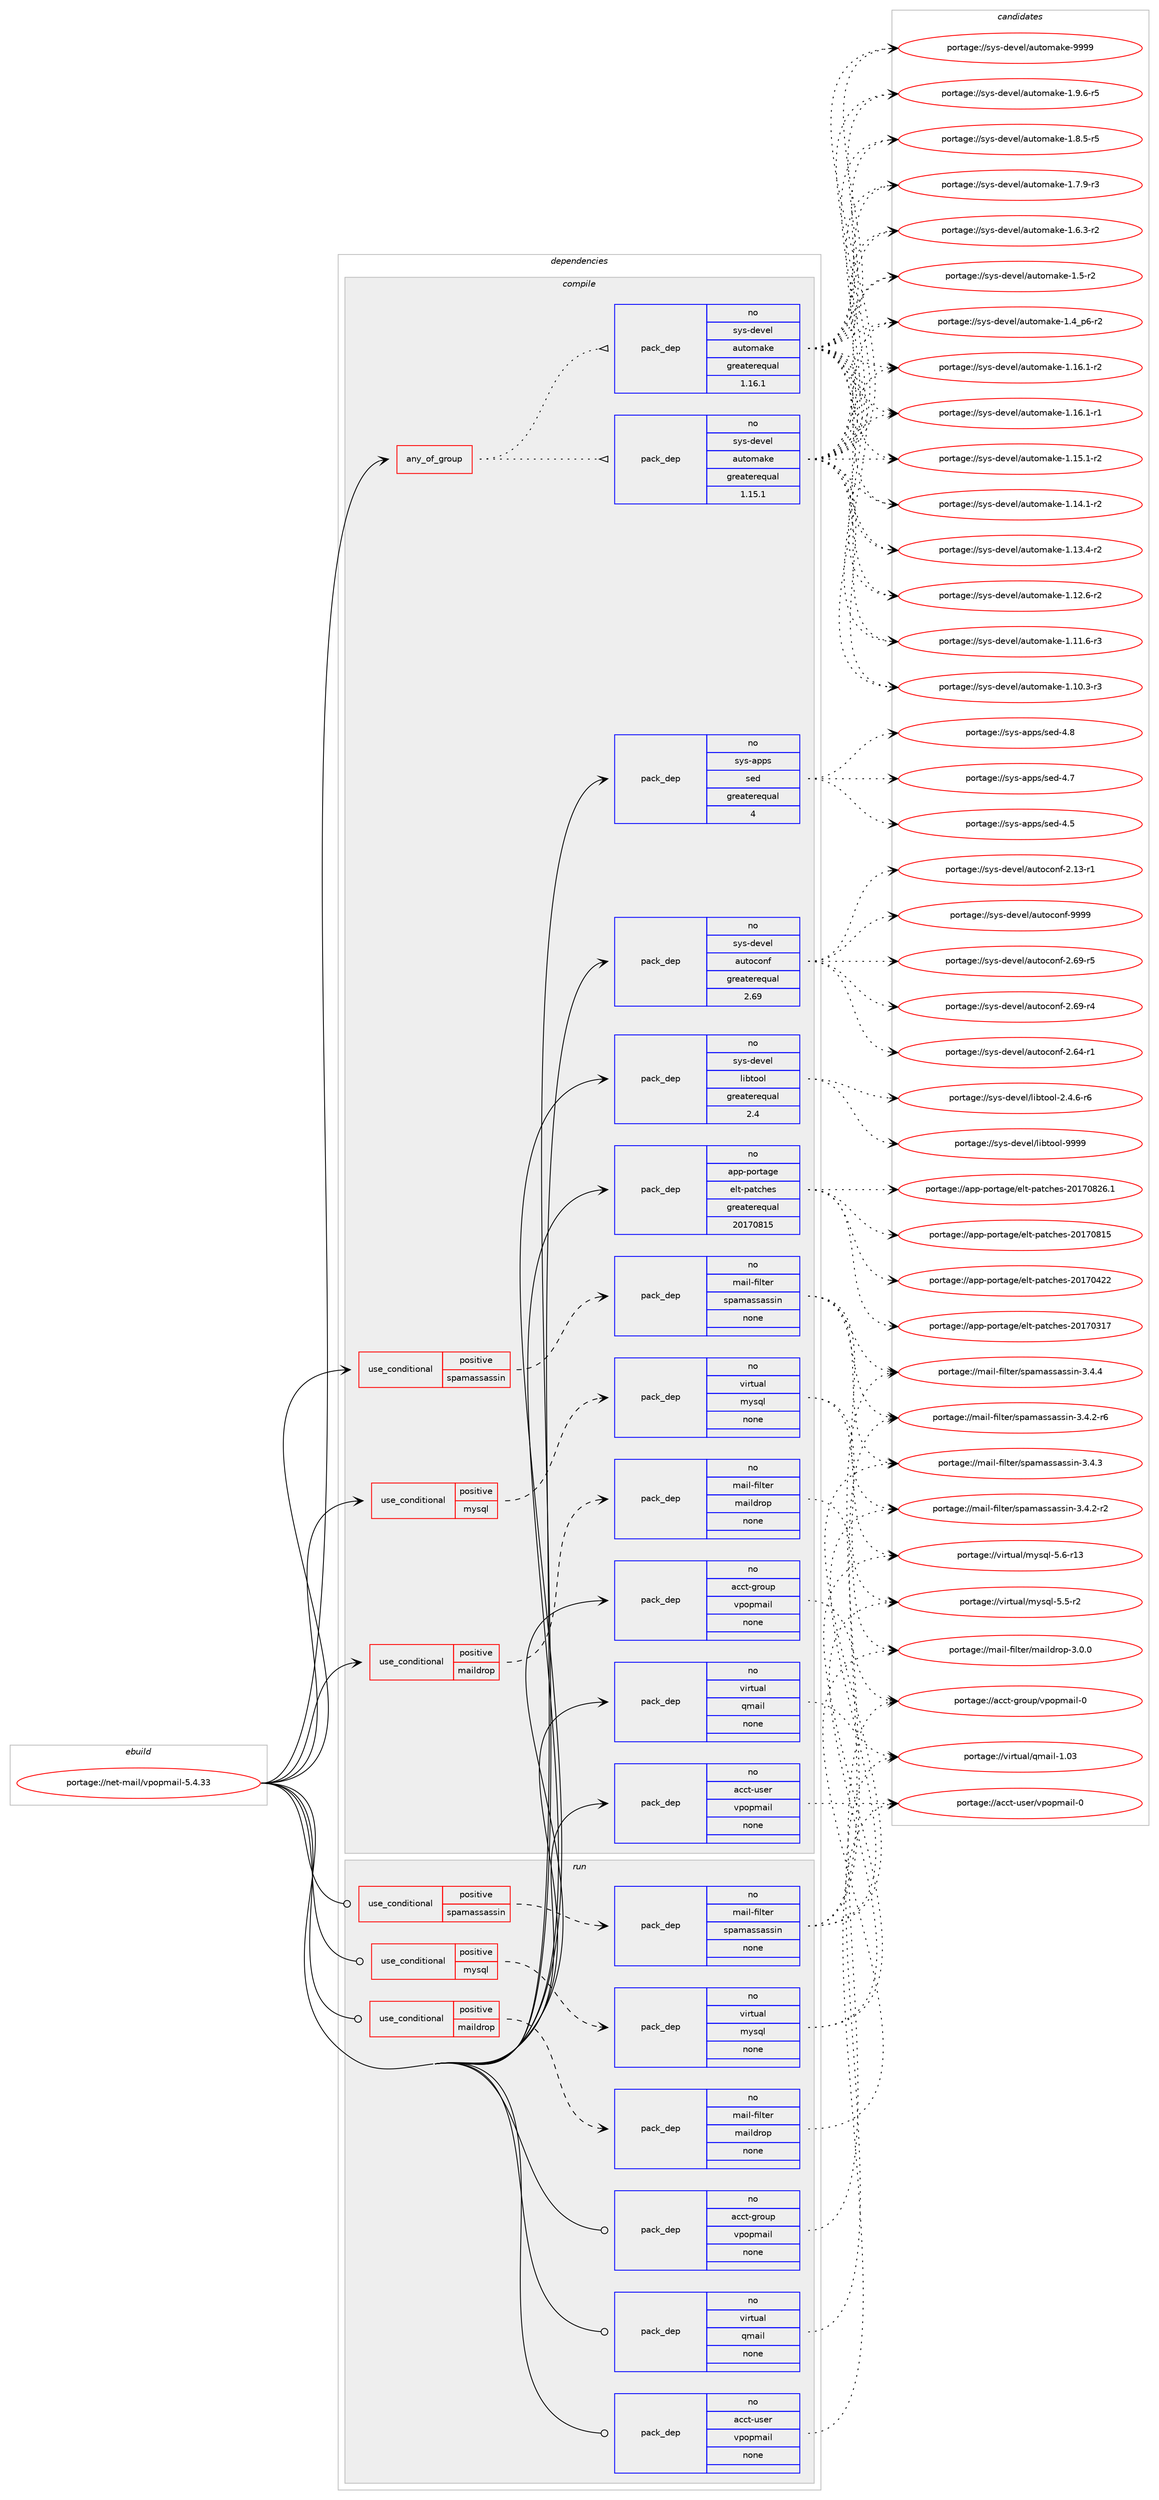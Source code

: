 digraph prolog {

# *************
# Graph options
# *************

newrank=true;
concentrate=true;
compound=true;
graph [rankdir=LR,fontname=Helvetica,fontsize=10,ranksep=1.5];#, ranksep=2.5, nodesep=0.2];
edge  [arrowhead=vee];
node  [fontname=Helvetica,fontsize=10];

# **********
# The ebuild
# **********

subgraph cluster_leftcol {
color=gray;
rank=same;
label=<<i>ebuild</i>>;
id [label="portage://net-mail/vpopmail-5.4.33", color=red, width=4, href="../net-mail/vpopmail-5.4.33.svg"];
}

# ****************
# The dependencies
# ****************

subgraph cluster_midcol {
color=gray;
label=<<i>dependencies</i>>;
subgraph cluster_compile {
fillcolor="#eeeeee";
style=filled;
label=<<i>compile</i>>;
subgraph any1522 {
dependency84383 [label=<<TABLE BORDER="0" CELLBORDER="1" CELLSPACING="0" CELLPADDING="4"><TR><TD CELLPADDING="10">any_of_group</TD></TR></TABLE>>, shape=none, color=red];subgraph pack64776 {
dependency84384 [label=<<TABLE BORDER="0" CELLBORDER="1" CELLSPACING="0" CELLPADDING="4" WIDTH="220"><TR><TD ROWSPAN="6" CELLPADDING="30">pack_dep</TD></TR><TR><TD WIDTH="110">no</TD></TR><TR><TD>sys-devel</TD></TR><TR><TD>automake</TD></TR><TR><TD>greaterequal</TD></TR><TR><TD>1.16.1</TD></TR></TABLE>>, shape=none, color=blue];
}
dependency84383:e -> dependency84384:w [weight=20,style="dotted",arrowhead="oinv"];
subgraph pack64777 {
dependency84385 [label=<<TABLE BORDER="0" CELLBORDER="1" CELLSPACING="0" CELLPADDING="4" WIDTH="220"><TR><TD ROWSPAN="6" CELLPADDING="30">pack_dep</TD></TR><TR><TD WIDTH="110">no</TD></TR><TR><TD>sys-devel</TD></TR><TR><TD>automake</TD></TR><TR><TD>greaterequal</TD></TR><TR><TD>1.15.1</TD></TR></TABLE>>, shape=none, color=blue];
}
dependency84383:e -> dependency84385:w [weight=20,style="dotted",arrowhead="oinv"];
}
id:e -> dependency84383:w [weight=20,style="solid",arrowhead="vee"];
subgraph cond18012 {
dependency84386 [label=<<TABLE BORDER="0" CELLBORDER="1" CELLSPACING="0" CELLPADDING="4"><TR><TD ROWSPAN="3" CELLPADDING="10">use_conditional</TD></TR><TR><TD>positive</TD></TR><TR><TD>maildrop</TD></TR></TABLE>>, shape=none, color=red];
subgraph pack64778 {
dependency84387 [label=<<TABLE BORDER="0" CELLBORDER="1" CELLSPACING="0" CELLPADDING="4" WIDTH="220"><TR><TD ROWSPAN="6" CELLPADDING="30">pack_dep</TD></TR><TR><TD WIDTH="110">no</TD></TR><TR><TD>mail-filter</TD></TR><TR><TD>maildrop</TD></TR><TR><TD>none</TD></TR><TR><TD></TD></TR></TABLE>>, shape=none, color=blue];
}
dependency84386:e -> dependency84387:w [weight=20,style="dashed",arrowhead="vee"];
}
id:e -> dependency84386:w [weight=20,style="solid",arrowhead="vee"];
subgraph cond18013 {
dependency84388 [label=<<TABLE BORDER="0" CELLBORDER="1" CELLSPACING="0" CELLPADDING="4"><TR><TD ROWSPAN="3" CELLPADDING="10">use_conditional</TD></TR><TR><TD>positive</TD></TR><TR><TD>mysql</TD></TR></TABLE>>, shape=none, color=red];
subgraph pack64779 {
dependency84389 [label=<<TABLE BORDER="0" CELLBORDER="1" CELLSPACING="0" CELLPADDING="4" WIDTH="220"><TR><TD ROWSPAN="6" CELLPADDING="30">pack_dep</TD></TR><TR><TD WIDTH="110">no</TD></TR><TR><TD>virtual</TD></TR><TR><TD>mysql</TD></TR><TR><TD>none</TD></TR><TR><TD></TD></TR></TABLE>>, shape=none, color=blue];
}
dependency84388:e -> dependency84389:w [weight=20,style="dashed",arrowhead="vee"];
}
id:e -> dependency84388:w [weight=20,style="solid",arrowhead="vee"];
subgraph cond18014 {
dependency84390 [label=<<TABLE BORDER="0" CELLBORDER="1" CELLSPACING="0" CELLPADDING="4"><TR><TD ROWSPAN="3" CELLPADDING="10">use_conditional</TD></TR><TR><TD>positive</TD></TR><TR><TD>spamassassin</TD></TR></TABLE>>, shape=none, color=red];
subgraph pack64780 {
dependency84391 [label=<<TABLE BORDER="0" CELLBORDER="1" CELLSPACING="0" CELLPADDING="4" WIDTH="220"><TR><TD ROWSPAN="6" CELLPADDING="30">pack_dep</TD></TR><TR><TD WIDTH="110">no</TD></TR><TR><TD>mail-filter</TD></TR><TR><TD>spamassassin</TD></TR><TR><TD>none</TD></TR><TR><TD></TD></TR></TABLE>>, shape=none, color=blue];
}
dependency84390:e -> dependency84391:w [weight=20,style="dashed",arrowhead="vee"];
}
id:e -> dependency84390:w [weight=20,style="solid",arrowhead="vee"];
subgraph pack64781 {
dependency84392 [label=<<TABLE BORDER="0" CELLBORDER="1" CELLSPACING="0" CELLPADDING="4" WIDTH="220"><TR><TD ROWSPAN="6" CELLPADDING="30">pack_dep</TD></TR><TR><TD WIDTH="110">no</TD></TR><TR><TD>acct-group</TD></TR><TR><TD>vpopmail</TD></TR><TR><TD>none</TD></TR><TR><TD></TD></TR></TABLE>>, shape=none, color=blue];
}
id:e -> dependency84392:w [weight=20,style="solid",arrowhead="vee"];
subgraph pack64782 {
dependency84393 [label=<<TABLE BORDER="0" CELLBORDER="1" CELLSPACING="0" CELLPADDING="4" WIDTH="220"><TR><TD ROWSPAN="6" CELLPADDING="30">pack_dep</TD></TR><TR><TD WIDTH="110">no</TD></TR><TR><TD>acct-user</TD></TR><TR><TD>vpopmail</TD></TR><TR><TD>none</TD></TR><TR><TD></TD></TR></TABLE>>, shape=none, color=blue];
}
id:e -> dependency84393:w [weight=20,style="solid",arrowhead="vee"];
subgraph pack64783 {
dependency84394 [label=<<TABLE BORDER="0" CELLBORDER="1" CELLSPACING="0" CELLPADDING="4" WIDTH="220"><TR><TD ROWSPAN="6" CELLPADDING="30">pack_dep</TD></TR><TR><TD WIDTH="110">no</TD></TR><TR><TD>app-portage</TD></TR><TR><TD>elt-patches</TD></TR><TR><TD>greaterequal</TD></TR><TR><TD>20170815</TD></TR></TABLE>>, shape=none, color=blue];
}
id:e -> dependency84394:w [weight=20,style="solid",arrowhead="vee"];
subgraph pack64784 {
dependency84395 [label=<<TABLE BORDER="0" CELLBORDER="1" CELLSPACING="0" CELLPADDING="4" WIDTH="220"><TR><TD ROWSPAN="6" CELLPADDING="30">pack_dep</TD></TR><TR><TD WIDTH="110">no</TD></TR><TR><TD>sys-apps</TD></TR><TR><TD>sed</TD></TR><TR><TD>greaterequal</TD></TR><TR><TD>4</TD></TR></TABLE>>, shape=none, color=blue];
}
id:e -> dependency84395:w [weight=20,style="solid",arrowhead="vee"];
subgraph pack64785 {
dependency84396 [label=<<TABLE BORDER="0" CELLBORDER="1" CELLSPACING="0" CELLPADDING="4" WIDTH="220"><TR><TD ROWSPAN="6" CELLPADDING="30">pack_dep</TD></TR><TR><TD WIDTH="110">no</TD></TR><TR><TD>sys-devel</TD></TR><TR><TD>autoconf</TD></TR><TR><TD>greaterequal</TD></TR><TR><TD>2.69</TD></TR></TABLE>>, shape=none, color=blue];
}
id:e -> dependency84396:w [weight=20,style="solid",arrowhead="vee"];
subgraph pack64786 {
dependency84397 [label=<<TABLE BORDER="0" CELLBORDER="1" CELLSPACING="0" CELLPADDING="4" WIDTH="220"><TR><TD ROWSPAN="6" CELLPADDING="30">pack_dep</TD></TR><TR><TD WIDTH="110">no</TD></TR><TR><TD>sys-devel</TD></TR><TR><TD>libtool</TD></TR><TR><TD>greaterequal</TD></TR><TR><TD>2.4</TD></TR></TABLE>>, shape=none, color=blue];
}
id:e -> dependency84397:w [weight=20,style="solid",arrowhead="vee"];
subgraph pack64787 {
dependency84398 [label=<<TABLE BORDER="0" CELLBORDER="1" CELLSPACING="0" CELLPADDING="4" WIDTH="220"><TR><TD ROWSPAN="6" CELLPADDING="30">pack_dep</TD></TR><TR><TD WIDTH="110">no</TD></TR><TR><TD>virtual</TD></TR><TR><TD>qmail</TD></TR><TR><TD>none</TD></TR><TR><TD></TD></TR></TABLE>>, shape=none, color=blue];
}
id:e -> dependency84398:w [weight=20,style="solid",arrowhead="vee"];
}
subgraph cluster_compileandrun {
fillcolor="#eeeeee";
style=filled;
label=<<i>compile and run</i>>;
}
subgraph cluster_run {
fillcolor="#eeeeee";
style=filled;
label=<<i>run</i>>;
subgraph cond18015 {
dependency84399 [label=<<TABLE BORDER="0" CELLBORDER="1" CELLSPACING="0" CELLPADDING="4"><TR><TD ROWSPAN="3" CELLPADDING="10">use_conditional</TD></TR><TR><TD>positive</TD></TR><TR><TD>maildrop</TD></TR></TABLE>>, shape=none, color=red];
subgraph pack64788 {
dependency84400 [label=<<TABLE BORDER="0" CELLBORDER="1" CELLSPACING="0" CELLPADDING="4" WIDTH="220"><TR><TD ROWSPAN="6" CELLPADDING="30">pack_dep</TD></TR><TR><TD WIDTH="110">no</TD></TR><TR><TD>mail-filter</TD></TR><TR><TD>maildrop</TD></TR><TR><TD>none</TD></TR><TR><TD></TD></TR></TABLE>>, shape=none, color=blue];
}
dependency84399:e -> dependency84400:w [weight=20,style="dashed",arrowhead="vee"];
}
id:e -> dependency84399:w [weight=20,style="solid",arrowhead="odot"];
subgraph cond18016 {
dependency84401 [label=<<TABLE BORDER="0" CELLBORDER="1" CELLSPACING="0" CELLPADDING="4"><TR><TD ROWSPAN="3" CELLPADDING="10">use_conditional</TD></TR><TR><TD>positive</TD></TR><TR><TD>mysql</TD></TR></TABLE>>, shape=none, color=red];
subgraph pack64789 {
dependency84402 [label=<<TABLE BORDER="0" CELLBORDER="1" CELLSPACING="0" CELLPADDING="4" WIDTH="220"><TR><TD ROWSPAN="6" CELLPADDING="30">pack_dep</TD></TR><TR><TD WIDTH="110">no</TD></TR><TR><TD>virtual</TD></TR><TR><TD>mysql</TD></TR><TR><TD>none</TD></TR><TR><TD></TD></TR></TABLE>>, shape=none, color=blue];
}
dependency84401:e -> dependency84402:w [weight=20,style="dashed",arrowhead="vee"];
}
id:e -> dependency84401:w [weight=20,style="solid",arrowhead="odot"];
subgraph cond18017 {
dependency84403 [label=<<TABLE BORDER="0" CELLBORDER="1" CELLSPACING="0" CELLPADDING="4"><TR><TD ROWSPAN="3" CELLPADDING="10">use_conditional</TD></TR><TR><TD>positive</TD></TR><TR><TD>spamassassin</TD></TR></TABLE>>, shape=none, color=red];
subgraph pack64790 {
dependency84404 [label=<<TABLE BORDER="0" CELLBORDER="1" CELLSPACING="0" CELLPADDING="4" WIDTH="220"><TR><TD ROWSPAN="6" CELLPADDING="30">pack_dep</TD></TR><TR><TD WIDTH="110">no</TD></TR><TR><TD>mail-filter</TD></TR><TR><TD>spamassassin</TD></TR><TR><TD>none</TD></TR><TR><TD></TD></TR></TABLE>>, shape=none, color=blue];
}
dependency84403:e -> dependency84404:w [weight=20,style="dashed",arrowhead="vee"];
}
id:e -> dependency84403:w [weight=20,style="solid",arrowhead="odot"];
subgraph pack64791 {
dependency84405 [label=<<TABLE BORDER="0" CELLBORDER="1" CELLSPACING="0" CELLPADDING="4" WIDTH="220"><TR><TD ROWSPAN="6" CELLPADDING="30">pack_dep</TD></TR><TR><TD WIDTH="110">no</TD></TR><TR><TD>acct-group</TD></TR><TR><TD>vpopmail</TD></TR><TR><TD>none</TD></TR><TR><TD></TD></TR></TABLE>>, shape=none, color=blue];
}
id:e -> dependency84405:w [weight=20,style="solid",arrowhead="odot"];
subgraph pack64792 {
dependency84406 [label=<<TABLE BORDER="0" CELLBORDER="1" CELLSPACING="0" CELLPADDING="4" WIDTH="220"><TR><TD ROWSPAN="6" CELLPADDING="30">pack_dep</TD></TR><TR><TD WIDTH="110">no</TD></TR><TR><TD>acct-user</TD></TR><TR><TD>vpopmail</TD></TR><TR><TD>none</TD></TR><TR><TD></TD></TR></TABLE>>, shape=none, color=blue];
}
id:e -> dependency84406:w [weight=20,style="solid",arrowhead="odot"];
subgraph pack64793 {
dependency84407 [label=<<TABLE BORDER="0" CELLBORDER="1" CELLSPACING="0" CELLPADDING="4" WIDTH="220"><TR><TD ROWSPAN="6" CELLPADDING="30">pack_dep</TD></TR><TR><TD WIDTH="110">no</TD></TR><TR><TD>virtual</TD></TR><TR><TD>qmail</TD></TR><TR><TD>none</TD></TR><TR><TD></TD></TR></TABLE>>, shape=none, color=blue];
}
id:e -> dependency84407:w [weight=20,style="solid",arrowhead="odot"];
}
}

# **************
# The candidates
# **************

subgraph cluster_choices {
rank=same;
color=gray;
label=<<i>candidates</i>>;

subgraph choice64776 {
color=black;
nodesep=1;
choice115121115451001011181011084797117116111109971071014557575757 [label="portage://sys-devel/automake-9999", color=red, width=4,href="../sys-devel/automake-9999.svg"];
choice115121115451001011181011084797117116111109971071014549465746544511453 [label="portage://sys-devel/automake-1.9.6-r5", color=red, width=4,href="../sys-devel/automake-1.9.6-r5.svg"];
choice115121115451001011181011084797117116111109971071014549465646534511453 [label="portage://sys-devel/automake-1.8.5-r5", color=red, width=4,href="../sys-devel/automake-1.8.5-r5.svg"];
choice115121115451001011181011084797117116111109971071014549465546574511451 [label="portage://sys-devel/automake-1.7.9-r3", color=red, width=4,href="../sys-devel/automake-1.7.9-r3.svg"];
choice115121115451001011181011084797117116111109971071014549465446514511450 [label="portage://sys-devel/automake-1.6.3-r2", color=red, width=4,href="../sys-devel/automake-1.6.3-r2.svg"];
choice11512111545100101118101108479711711611110997107101454946534511450 [label="portage://sys-devel/automake-1.5-r2", color=red, width=4,href="../sys-devel/automake-1.5-r2.svg"];
choice115121115451001011181011084797117116111109971071014549465295112544511450 [label="portage://sys-devel/automake-1.4_p6-r2", color=red, width=4,href="../sys-devel/automake-1.4_p6-r2.svg"];
choice11512111545100101118101108479711711611110997107101454946495446494511450 [label="portage://sys-devel/automake-1.16.1-r2", color=red, width=4,href="../sys-devel/automake-1.16.1-r2.svg"];
choice11512111545100101118101108479711711611110997107101454946495446494511449 [label="portage://sys-devel/automake-1.16.1-r1", color=red, width=4,href="../sys-devel/automake-1.16.1-r1.svg"];
choice11512111545100101118101108479711711611110997107101454946495346494511450 [label="portage://sys-devel/automake-1.15.1-r2", color=red, width=4,href="../sys-devel/automake-1.15.1-r2.svg"];
choice11512111545100101118101108479711711611110997107101454946495246494511450 [label="portage://sys-devel/automake-1.14.1-r2", color=red, width=4,href="../sys-devel/automake-1.14.1-r2.svg"];
choice11512111545100101118101108479711711611110997107101454946495146524511450 [label="portage://sys-devel/automake-1.13.4-r2", color=red, width=4,href="../sys-devel/automake-1.13.4-r2.svg"];
choice11512111545100101118101108479711711611110997107101454946495046544511450 [label="portage://sys-devel/automake-1.12.6-r2", color=red, width=4,href="../sys-devel/automake-1.12.6-r2.svg"];
choice11512111545100101118101108479711711611110997107101454946494946544511451 [label="portage://sys-devel/automake-1.11.6-r3", color=red, width=4,href="../sys-devel/automake-1.11.6-r3.svg"];
choice11512111545100101118101108479711711611110997107101454946494846514511451 [label="portage://sys-devel/automake-1.10.3-r3", color=red, width=4,href="../sys-devel/automake-1.10.3-r3.svg"];
dependency84384:e -> choice115121115451001011181011084797117116111109971071014557575757:w [style=dotted,weight="100"];
dependency84384:e -> choice115121115451001011181011084797117116111109971071014549465746544511453:w [style=dotted,weight="100"];
dependency84384:e -> choice115121115451001011181011084797117116111109971071014549465646534511453:w [style=dotted,weight="100"];
dependency84384:e -> choice115121115451001011181011084797117116111109971071014549465546574511451:w [style=dotted,weight="100"];
dependency84384:e -> choice115121115451001011181011084797117116111109971071014549465446514511450:w [style=dotted,weight="100"];
dependency84384:e -> choice11512111545100101118101108479711711611110997107101454946534511450:w [style=dotted,weight="100"];
dependency84384:e -> choice115121115451001011181011084797117116111109971071014549465295112544511450:w [style=dotted,weight="100"];
dependency84384:e -> choice11512111545100101118101108479711711611110997107101454946495446494511450:w [style=dotted,weight="100"];
dependency84384:e -> choice11512111545100101118101108479711711611110997107101454946495446494511449:w [style=dotted,weight="100"];
dependency84384:e -> choice11512111545100101118101108479711711611110997107101454946495346494511450:w [style=dotted,weight="100"];
dependency84384:e -> choice11512111545100101118101108479711711611110997107101454946495246494511450:w [style=dotted,weight="100"];
dependency84384:e -> choice11512111545100101118101108479711711611110997107101454946495146524511450:w [style=dotted,weight="100"];
dependency84384:e -> choice11512111545100101118101108479711711611110997107101454946495046544511450:w [style=dotted,weight="100"];
dependency84384:e -> choice11512111545100101118101108479711711611110997107101454946494946544511451:w [style=dotted,weight="100"];
dependency84384:e -> choice11512111545100101118101108479711711611110997107101454946494846514511451:w [style=dotted,weight="100"];
}
subgraph choice64777 {
color=black;
nodesep=1;
choice115121115451001011181011084797117116111109971071014557575757 [label="portage://sys-devel/automake-9999", color=red, width=4,href="../sys-devel/automake-9999.svg"];
choice115121115451001011181011084797117116111109971071014549465746544511453 [label="portage://sys-devel/automake-1.9.6-r5", color=red, width=4,href="../sys-devel/automake-1.9.6-r5.svg"];
choice115121115451001011181011084797117116111109971071014549465646534511453 [label="portage://sys-devel/automake-1.8.5-r5", color=red, width=4,href="../sys-devel/automake-1.8.5-r5.svg"];
choice115121115451001011181011084797117116111109971071014549465546574511451 [label="portage://sys-devel/automake-1.7.9-r3", color=red, width=4,href="../sys-devel/automake-1.7.9-r3.svg"];
choice115121115451001011181011084797117116111109971071014549465446514511450 [label="portage://sys-devel/automake-1.6.3-r2", color=red, width=4,href="../sys-devel/automake-1.6.3-r2.svg"];
choice11512111545100101118101108479711711611110997107101454946534511450 [label="portage://sys-devel/automake-1.5-r2", color=red, width=4,href="../sys-devel/automake-1.5-r2.svg"];
choice115121115451001011181011084797117116111109971071014549465295112544511450 [label="portage://sys-devel/automake-1.4_p6-r2", color=red, width=4,href="../sys-devel/automake-1.4_p6-r2.svg"];
choice11512111545100101118101108479711711611110997107101454946495446494511450 [label="portage://sys-devel/automake-1.16.1-r2", color=red, width=4,href="../sys-devel/automake-1.16.1-r2.svg"];
choice11512111545100101118101108479711711611110997107101454946495446494511449 [label="portage://sys-devel/automake-1.16.1-r1", color=red, width=4,href="../sys-devel/automake-1.16.1-r1.svg"];
choice11512111545100101118101108479711711611110997107101454946495346494511450 [label="portage://sys-devel/automake-1.15.1-r2", color=red, width=4,href="../sys-devel/automake-1.15.1-r2.svg"];
choice11512111545100101118101108479711711611110997107101454946495246494511450 [label="portage://sys-devel/automake-1.14.1-r2", color=red, width=4,href="../sys-devel/automake-1.14.1-r2.svg"];
choice11512111545100101118101108479711711611110997107101454946495146524511450 [label="portage://sys-devel/automake-1.13.4-r2", color=red, width=4,href="../sys-devel/automake-1.13.4-r2.svg"];
choice11512111545100101118101108479711711611110997107101454946495046544511450 [label="portage://sys-devel/automake-1.12.6-r2", color=red, width=4,href="../sys-devel/automake-1.12.6-r2.svg"];
choice11512111545100101118101108479711711611110997107101454946494946544511451 [label="portage://sys-devel/automake-1.11.6-r3", color=red, width=4,href="../sys-devel/automake-1.11.6-r3.svg"];
choice11512111545100101118101108479711711611110997107101454946494846514511451 [label="portage://sys-devel/automake-1.10.3-r3", color=red, width=4,href="../sys-devel/automake-1.10.3-r3.svg"];
dependency84385:e -> choice115121115451001011181011084797117116111109971071014557575757:w [style=dotted,weight="100"];
dependency84385:e -> choice115121115451001011181011084797117116111109971071014549465746544511453:w [style=dotted,weight="100"];
dependency84385:e -> choice115121115451001011181011084797117116111109971071014549465646534511453:w [style=dotted,weight="100"];
dependency84385:e -> choice115121115451001011181011084797117116111109971071014549465546574511451:w [style=dotted,weight="100"];
dependency84385:e -> choice115121115451001011181011084797117116111109971071014549465446514511450:w [style=dotted,weight="100"];
dependency84385:e -> choice11512111545100101118101108479711711611110997107101454946534511450:w [style=dotted,weight="100"];
dependency84385:e -> choice115121115451001011181011084797117116111109971071014549465295112544511450:w [style=dotted,weight="100"];
dependency84385:e -> choice11512111545100101118101108479711711611110997107101454946495446494511450:w [style=dotted,weight="100"];
dependency84385:e -> choice11512111545100101118101108479711711611110997107101454946495446494511449:w [style=dotted,weight="100"];
dependency84385:e -> choice11512111545100101118101108479711711611110997107101454946495346494511450:w [style=dotted,weight="100"];
dependency84385:e -> choice11512111545100101118101108479711711611110997107101454946495246494511450:w [style=dotted,weight="100"];
dependency84385:e -> choice11512111545100101118101108479711711611110997107101454946495146524511450:w [style=dotted,weight="100"];
dependency84385:e -> choice11512111545100101118101108479711711611110997107101454946495046544511450:w [style=dotted,weight="100"];
dependency84385:e -> choice11512111545100101118101108479711711611110997107101454946494946544511451:w [style=dotted,weight="100"];
dependency84385:e -> choice11512111545100101118101108479711711611110997107101454946494846514511451:w [style=dotted,weight="100"];
}
subgraph choice64778 {
color=black;
nodesep=1;
choice10997105108451021051081161011144710997105108100114111112455146484648 [label="portage://mail-filter/maildrop-3.0.0", color=red, width=4,href="../mail-filter/maildrop-3.0.0.svg"];
dependency84387:e -> choice10997105108451021051081161011144710997105108100114111112455146484648:w [style=dotted,weight="100"];
}
subgraph choice64779 {
color=black;
nodesep=1;
choice118105114116117971084710912111511310845534654451144951 [label="portage://virtual/mysql-5.6-r13", color=red, width=4,href="../virtual/mysql-5.6-r13.svg"];
choice1181051141161179710847109121115113108455346534511450 [label="portage://virtual/mysql-5.5-r2", color=red, width=4,href="../virtual/mysql-5.5-r2.svg"];
dependency84389:e -> choice118105114116117971084710912111511310845534654451144951:w [style=dotted,weight="100"];
dependency84389:e -> choice1181051141161179710847109121115113108455346534511450:w [style=dotted,weight="100"];
}
subgraph choice64780 {
color=black;
nodesep=1;
choice109971051084510210510811610111447115112971099711511597115115105110455146524652 [label="portage://mail-filter/spamassassin-3.4.4", color=red, width=4,href="../mail-filter/spamassassin-3.4.4.svg"];
choice109971051084510210510811610111447115112971099711511597115115105110455146524651 [label="portage://mail-filter/spamassassin-3.4.3", color=red, width=4,href="../mail-filter/spamassassin-3.4.3.svg"];
choice1099710510845102105108116101114471151129710997115115971151151051104551465246504511454 [label="portage://mail-filter/spamassassin-3.4.2-r6", color=red, width=4,href="../mail-filter/spamassassin-3.4.2-r6.svg"];
choice1099710510845102105108116101114471151129710997115115971151151051104551465246504511450 [label="portage://mail-filter/spamassassin-3.4.2-r2", color=red, width=4,href="../mail-filter/spamassassin-3.4.2-r2.svg"];
dependency84391:e -> choice109971051084510210510811610111447115112971099711511597115115105110455146524652:w [style=dotted,weight="100"];
dependency84391:e -> choice109971051084510210510811610111447115112971099711511597115115105110455146524651:w [style=dotted,weight="100"];
dependency84391:e -> choice1099710510845102105108116101114471151129710997115115971151151051104551465246504511454:w [style=dotted,weight="100"];
dependency84391:e -> choice1099710510845102105108116101114471151129710997115115971151151051104551465246504511450:w [style=dotted,weight="100"];
}
subgraph choice64781 {
color=black;
nodesep=1;
choice9799991164510311411111711247118112111112109971051084548 [label="portage://acct-group/vpopmail-0", color=red, width=4,href="../acct-group/vpopmail-0.svg"];
dependency84392:e -> choice9799991164510311411111711247118112111112109971051084548:w [style=dotted,weight="100"];
}
subgraph choice64782 {
color=black;
nodesep=1;
choice9799991164511711510111447118112111112109971051084548 [label="portage://acct-user/vpopmail-0", color=red, width=4,href="../acct-user/vpopmail-0.svg"];
dependency84393:e -> choice9799991164511711510111447118112111112109971051084548:w [style=dotted,weight="100"];
}
subgraph choice64783 {
color=black;
nodesep=1;
choice971121124511211111411697103101471011081164511297116991041011154550484955485650544649 [label="portage://app-portage/elt-patches-20170826.1", color=red, width=4,href="../app-portage/elt-patches-20170826.1.svg"];
choice97112112451121111141169710310147101108116451129711699104101115455048495548564953 [label="portage://app-portage/elt-patches-20170815", color=red, width=4,href="../app-portage/elt-patches-20170815.svg"];
choice97112112451121111141169710310147101108116451129711699104101115455048495548525050 [label="portage://app-portage/elt-patches-20170422", color=red, width=4,href="../app-portage/elt-patches-20170422.svg"];
choice97112112451121111141169710310147101108116451129711699104101115455048495548514955 [label="portage://app-portage/elt-patches-20170317", color=red, width=4,href="../app-portage/elt-patches-20170317.svg"];
dependency84394:e -> choice971121124511211111411697103101471011081164511297116991041011154550484955485650544649:w [style=dotted,weight="100"];
dependency84394:e -> choice97112112451121111141169710310147101108116451129711699104101115455048495548564953:w [style=dotted,weight="100"];
dependency84394:e -> choice97112112451121111141169710310147101108116451129711699104101115455048495548525050:w [style=dotted,weight="100"];
dependency84394:e -> choice97112112451121111141169710310147101108116451129711699104101115455048495548514955:w [style=dotted,weight="100"];
}
subgraph choice64784 {
color=black;
nodesep=1;
choice11512111545971121121154711510110045524656 [label="portage://sys-apps/sed-4.8", color=red, width=4,href="../sys-apps/sed-4.8.svg"];
choice11512111545971121121154711510110045524655 [label="portage://sys-apps/sed-4.7", color=red, width=4,href="../sys-apps/sed-4.7.svg"];
choice11512111545971121121154711510110045524653 [label="portage://sys-apps/sed-4.5", color=red, width=4,href="../sys-apps/sed-4.5.svg"];
dependency84395:e -> choice11512111545971121121154711510110045524656:w [style=dotted,weight="100"];
dependency84395:e -> choice11512111545971121121154711510110045524655:w [style=dotted,weight="100"];
dependency84395:e -> choice11512111545971121121154711510110045524653:w [style=dotted,weight="100"];
}
subgraph choice64785 {
color=black;
nodesep=1;
choice115121115451001011181011084797117116111991111101024557575757 [label="portage://sys-devel/autoconf-9999", color=red, width=4,href="../sys-devel/autoconf-9999.svg"];
choice1151211154510010111810110847971171161119911111010245504654574511453 [label="portage://sys-devel/autoconf-2.69-r5", color=red, width=4,href="../sys-devel/autoconf-2.69-r5.svg"];
choice1151211154510010111810110847971171161119911111010245504654574511452 [label="portage://sys-devel/autoconf-2.69-r4", color=red, width=4,href="../sys-devel/autoconf-2.69-r4.svg"];
choice1151211154510010111810110847971171161119911111010245504654524511449 [label="portage://sys-devel/autoconf-2.64-r1", color=red, width=4,href="../sys-devel/autoconf-2.64-r1.svg"];
choice1151211154510010111810110847971171161119911111010245504649514511449 [label="portage://sys-devel/autoconf-2.13-r1", color=red, width=4,href="../sys-devel/autoconf-2.13-r1.svg"];
dependency84396:e -> choice115121115451001011181011084797117116111991111101024557575757:w [style=dotted,weight="100"];
dependency84396:e -> choice1151211154510010111810110847971171161119911111010245504654574511453:w [style=dotted,weight="100"];
dependency84396:e -> choice1151211154510010111810110847971171161119911111010245504654574511452:w [style=dotted,weight="100"];
dependency84396:e -> choice1151211154510010111810110847971171161119911111010245504654524511449:w [style=dotted,weight="100"];
dependency84396:e -> choice1151211154510010111810110847971171161119911111010245504649514511449:w [style=dotted,weight="100"];
}
subgraph choice64786 {
color=black;
nodesep=1;
choice1151211154510010111810110847108105981161111111084557575757 [label="portage://sys-devel/libtool-9999", color=red, width=4,href="../sys-devel/libtool-9999.svg"];
choice1151211154510010111810110847108105981161111111084550465246544511454 [label="portage://sys-devel/libtool-2.4.6-r6", color=red, width=4,href="../sys-devel/libtool-2.4.6-r6.svg"];
dependency84397:e -> choice1151211154510010111810110847108105981161111111084557575757:w [style=dotted,weight="100"];
dependency84397:e -> choice1151211154510010111810110847108105981161111111084550465246544511454:w [style=dotted,weight="100"];
}
subgraph choice64787 {
color=black;
nodesep=1;
choice1181051141161179710847113109971051084549464851 [label="portage://virtual/qmail-1.03", color=red, width=4,href="../virtual/qmail-1.03.svg"];
dependency84398:e -> choice1181051141161179710847113109971051084549464851:w [style=dotted,weight="100"];
}
subgraph choice64788 {
color=black;
nodesep=1;
choice10997105108451021051081161011144710997105108100114111112455146484648 [label="portage://mail-filter/maildrop-3.0.0", color=red, width=4,href="../mail-filter/maildrop-3.0.0.svg"];
dependency84400:e -> choice10997105108451021051081161011144710997105108100114111112455146484648:w [style=dotted,weight="100"];
}
subgraph choice64789 {
color=black;
nodesep=1;
choice118105114116117971084710912111511310845534654451144951 [label="portage://virtual/mysql-5.6-r13", color=red, width=4,href="../virtual/mysql-5.6-r13.svg"];
choice1181051141161179710847109121115113108455346534511450 [label="portage://virtual/mysql-5.5-r2", color=red, width=4,href="../virtual/mysql-5.5-r2.svg"];
dependency84402:e -> choice118105114116117971084710912111511310845534654451144951:w [style=dotted,weight="100"];
dependency84402:e -> choice1181051141161179710847109121115113108455346534511450:w [style=dotted,weight="100"];
}
subgraph choice64790 {
color=black;
nodesep=1;
choice109971051084510210510811610111447115112971099711511597115115105110455146524652 [label="portage://mail-filter/spamassassin-3.4.4", color=red, width=4,href="../mail-filter/spamassassin-3.4.4.svg"];
choice109971051084510210510811610111447115112971099711511597115115105110455146524651 [label="portage://mail-filter/spamassassin-3.4.3", color=red, width=4,href="../mail-filter/spamassassin-3.4.3.svg"];
choice1099710510845102105108116101114471151129710997115115971151151051104551465246504511454 [label="portage://mail-filter/spamassassin-3.4.2-r6", color=red, width=4,href="../mail-filter/spamassassin-3.4.2-r6.svg"];
choice1099710510845102105108116101114471151129710997115115971151151051104551465246504511450 [label="portage://mail-filter/spamassassin-3.4.2-r2", color=red, width=4,href="../mail-filter/spamassassin-3.4.2-r2.svg"];
dependency84404:e -> choice109971051084510210510811610111447115112971099711511597115115105110455146524652:w [style=dotted,weight="100"];
dependency84404:e -> choice109971051084510210510811610111447115112971099711511597115115105110455146524651:w [style=dotted,weight="100"];
dependency84404:e -> choice1099710510845102105108116101114471151129710997115115971151151051104551465246504511454:w [style=dotted,weight="100"];
dependency84404:e -> choice1099710510845102105108116101114471151129710997115115971151151051104551465246504511450:w [style=dotted,weight="100"];
}
subgraph choice64791 {
color=black;
nodesep=1;
choice9799991164510311411111711247118112111112109971051084548 [label="portage://acct-group/vpopmail-0", color=red, width=4,href="../acct-group/vpopmail-0.svg"];
dependency84405:e -> choice9799991164510311411111711247118112111112109971051084548:w [style=dotted,weight="100"];
}
subgraph choice64792 {
color=black;
nodesep=1;
choice9799991164511711510111447118112111112109971051084548 [label="portage://acct-user/vpopmail-0", color=red, width=4,href="../acct-user/vpopmail-0.svg"];
dependency84406:e -> choice9799991164511711510111447118112111112109971051084548:w [style=dotted,weight="100"];
}
subgraph choice64793 {
color=black;
nodesep=1;
choice1181051141161179710847113109971051084549464851 [label="portage://virtual/qmail-1.03", color=red, width=4,href="../virtual/qmail-1.03.svg"];
dependency84407:e -> choice1181051141161179710847113109971051084549464851:w [style=dotted,weight="100"];
}
}

}
